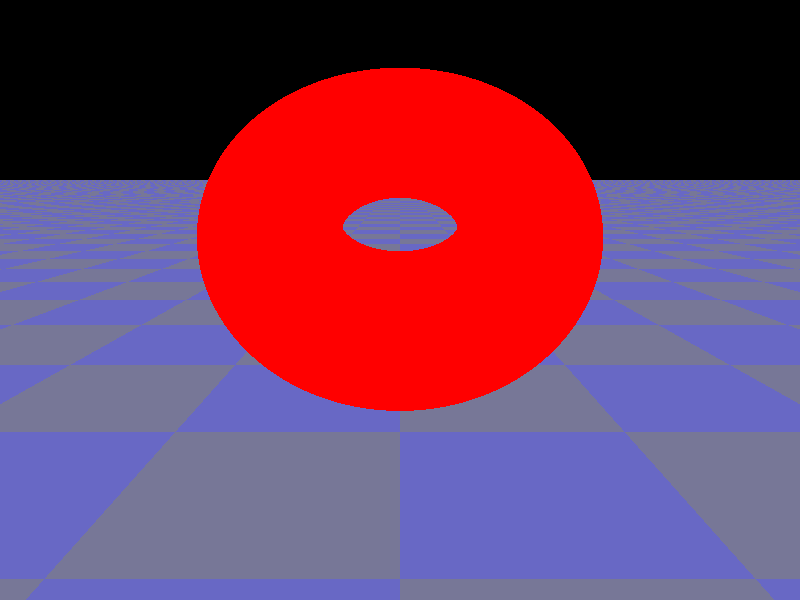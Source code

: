 // Persistence Of Vision raytracer version 3.5 sample file.
//
// -w320 -h240
// -w800 -h600 +a0.3

// By Alexander Enzmann
/* sample quartic scene file written by Alexander Enzmann */

#include "shapes.inc"
#include "colors.inc"
#include "textures.inc"

/* Torus having major radius sqrt(40), minor radius sqrt(12) */
quartic {
   < 1.0,  0.0,  0.0,   0.0,    2.0,  0.0,  0.0,  2.0,  0.0, -104.0,
     0.0,  0.0,  0.0,   0.0,    0.0,  0.0,  0.0,  0.0,  0.0,    0.0,
     1.0,  0.0,  0.0,   2.0,    0.0, 56.0,  0.0,  0.0,  0.0,    0.0,
     1.0,  0.0, -104.0, 0.0,  784.0 >

   bounded_by { sphere { <0, 0, 0>, 10 } }

   texture {
      pigment { Red }
      finish {
         phong 1.0
         phong_size 10
         ambient 0.2
         diffuse 0.8
      }
   }
   rotate -45*x
   translate 20*z
}

/* Put down checkered floor */
plane {
   y, -20.0
   texture {
      pigment {
         checker colour NavyBlue colour MidnightBlue
         scale 20.0
      }
      finish {
         ambient 0.8
         diffuse 0.2
      }
   }
}

camera {
   location  <0.0, 2.0, -10.0>
   up        <0.0, 1.0,   0.0>
   right     <4/3, 0.0,   0.0>
   look_at   <0.0, 0.0,   0.0>
}

light_source { <50, 100, 0> colour White }

light_source { <-200, 30, -300> colour White }
